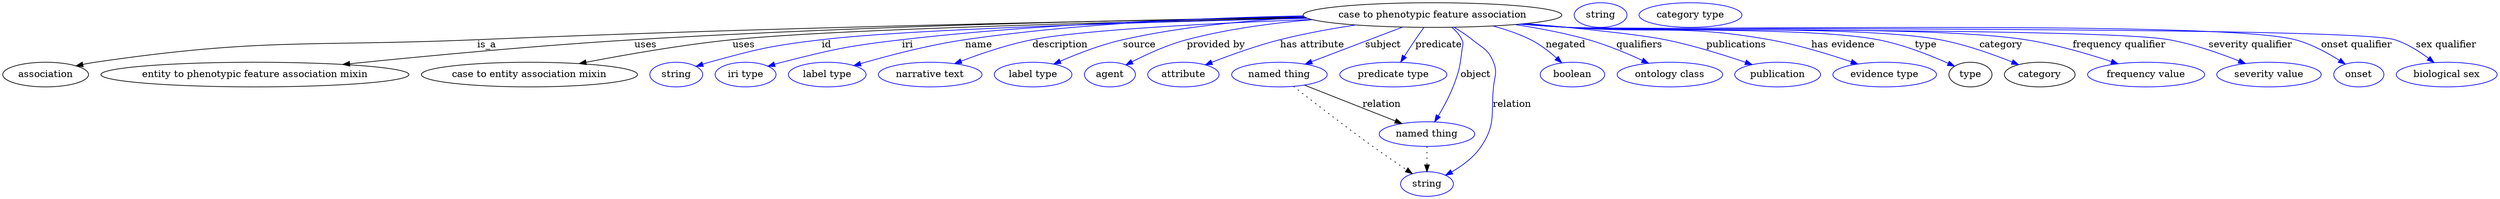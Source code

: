 digraph {
	graph [bb="0,0,3631.8,283"];
	node [label="\N"];
	"case to phenotypic feature association"	[height=0.5,
		label="case to phenotypic feature association",
		pos="2083.4,265",
		width=5.2356];
	association	[height=0.5,
		pos="62.394,178",
		width=1.7332];
	"case to phenotypic feature association" -> association	[label=is_a,
		lp="705.39,221.5",
		pos="e,106.72,190.73 1898.7,261.36 1632,257.08 1123.7,247.24 691.39,229 443.63,218.55 379.76,231.96 134.39,196 128.61,195.15 122.62,194.07 \
116.66,192.86"];
	"entity to phenotypic feature association mixin"	[height=0.5,
		pos="367.39,178",
		width=6.2286];
	"case to phenotypic feature association" -> "entity to phenotypic feature association mixin"	[label=uses,
		lp="936.89,221.5",
		pos="e,495.45,192.78 1897.7,261.85 1668,258.39 1265.1,249.75 920.39,229 778.77,220.47 617.2,205.22 505.44,193.8"];
	"case to entity association mixin"	[height=0.5,
		pos="767.39,178",
		width=4.3691];
	"case to phenotypic feature association" -> "case to entity association mixin"	[label=uses,
		lp="1079.9,221.5",
		pos="e,840.01,194.04 1900.5,260.65 1651.8,255.59 1220.2,244.87 1063.4,229 990.85,221.66 909.19,207.41 850.05,195.99"];
	id	[color=blue,
		height=0.5,
		label=string,
		pos="981.39,178",
		width=1.0652];
	"case to phenotypic feature association" -> id	[color=blue,
		label=id,
		lp="1200.4,221.5",
		pos="e,1010.4,190.01 1901.5,260.26 1681.8,255.15 1325.4,244.78 1193.4,229 1119.6,220.18 1101.1,215.79 1029.4,196 1026.3,195.14 1023.1,\
194.18 1019.9,193.17",
		style=solid];
	iri	[color=blue,
		height=0.5,
		label="iri type",
		pos="1082.4,178",
		width=1.2277];
	"case to phenotypic feature association" -> iri	[color=blue,
		label=iri,
		lp="1318.4,221.5",
		pos="e,1115,190.16 1896.1,262.9 1739.2,260.22 1509.6,252.17 1310.4,229 1231.8,219.85 1212.1,215.46 1135.4,196 1132,195.13 1128.4,194.16 \
1124.9,193.14",
		style=solid];
	name	[color=blue,
		height=0.5,
		label="label type",
		pos="1201.4,178",
		width=1.5707];
	"case to phenotypic feature association" -> name	[color=blue,
		label=name,
		lp="1422.4,221.5",
		pos="e,1240.6,191.19 1895.3,263.83 1758,261.4 1567.8,253.25 1402.4,229 1349.8,221.28 1290.8,205.78 1250.4,194.08",
		style=solid];
	description	[color=blue,
		height=0.5,
		label="narrative text",
		pos="1351.4,178",
		width=2.0943];
	"case to phenotypic feature association" -> description	[color=blue,
		label=description,
		lp="1540.9,221.5",
		pos="e,1387.1,193.96 1907.2,258.52 1764.6,253.14 1575.5,243.59 1500.4,229 1464.7,222.06 1425.7,208.77 1396.6,197.64",
		style=solid];
	source	[color=blue,
		height=0.5,
		label="label type",
		pos="1501.4,178",
		width=1.5707];
	"case to phenotypic feature association" -> source	[color=blue,
		label=source,
		lp="1656.4,221.5",
		pos="e,1531.6,193.38 1898.1,261.58 1815.9,257.45 1718.5,248.35 1632.4,229 1600.7,221.88 1566.4,208.59 1540.9,197.51",
		style=solid];
	"provided by"	[color=blue,
		height=0.5,
		label=agent,
		pos="1613.4,178",
		width=1.0291];
	"case to phenotypic feature association" -> "provided by"	[color=blue,
		label="provided by",
		lp="1767.9,221.5",
		pos="e,1636.6,192.04 1908.4,258.2 1849.5,253.27 1784,244.49 1725.4,229 1697.4,221.6 1667.6,207.97 1645.7,196.8",
		style=solid];
	"has attribute"	[color=blue,
		height=0.5,
		label=attribute,
		pos="1720.4,178",
		width=1.4443];
	"case to phenotypic feature association" -> "has attribute"	[color=blue,
		label="has attribute",
		lp="1908.4,221.5",
		pos="e,1752.4,192.24 1971.6,250.49 1936.1,245.1 1896.8,238 1861.4,229 1827.2,220.31 1789.5,206.75 1761.7,195.94",
		style=solid];
	subject	[color=blue,
		height=0.5,
		label="named thing",
		pos="1860.4,178",
		width=1.9318];
	"case to phenotypic feature association" -> subject	[color=blue,
		label=subject,
		lp="2011.4,221.5",
		pos="e,1897.9,193.29 2039.9,247.41 2001.8,232.89 1946.6,211.85 1907.5,196.94",
		style=solid];
	predicate	[color=blue,
		height=0.5,
		label="predicate type",
		pos="2026.4,178",
		width=2.1665];
	"case to phenotypic feature association" -> predicate	[color=blue,
		label=predicate,
		lp="2092.4,221.5",
		pos="e,2037.1,196.27 2071,247.03 2066.9,241.34 2062.4,234.94 2058.4,229 2053.1,221.19 2047.5,212.57 2042.5,204.72",
		style=solid];
	object	[color=blue,
		height=0.5,
		label="named thing",
		pos="2075.4,91",
		width=1.9318];
	"case to phenotypic feature association" -> object	[color=blue,
		label=object,
		lp="2146.4,178",
		pos="e,2086.6,108.97 2111.7,246.98 2117.6,241.98 2123.1,235.95 2126.4,229 2129.3,222.98 2127.2,220.62 2126.4,214 2123.5,189.49 2122.4,\
182.99 2113.4,160 2107.7,145.45 2099.4,130.18 2092,117.8",
		style=solid];
	relation	[color=blue,
		height=0.5,
		label=string,
		pos="2075.4,18",
		width=1.0652];
	"case to phenotypic feature association" -> relation	[color=blue,
		label=relation,
		lp="2199.4,134.5",
		pos="e,2102.6,30.878 2114.8,247.15 2123.8,241.82 2133.3,235.58 2141.4,229 2157,216.35 2165,214.71 2172.4,196 2178.3,181.12 2174,175.92 \
2172.4,160 2168.4,120.72 2176.3,105.86 2154.4,73 2143.8,57.165 2126.9,44.691 2111.4,35.74",
		style=solid];
	negated	[color=blue,
		height=0.5,
		label=boolean,
		pos="2287.4,178",
		width=1.2999];
	"case to phenotypic feature association" -> negated	[color=blue,
		label=negated,
		lp="2277.4,221.5",
		pos="e,2271.7,195.22 2171.4,249 2190.1,244.03 2209.4,237.51 2226.4,229 2240.1,222.17 2253.4,211.8 2264.1,202.27",
		style=solid];
	qualifiers	[color=blue,
		height=0.5,
		label="ontology class",
		pos="2428.4,178",
		width=2.1304];
	"case to phenotypic feature association" -> qualifiers	[color=blue,
		label=qualifiers,
		lp="2383.9,221.5",
		pos="e,2397.6,194.54 2203.9,251.09 2238.6,245.85 2276.4,238.67 2310.4,229 2337.2,221.39 2366,209.27 2388.4,198.88",
		style=solid];
	publications	[color=blue,
		height=0.5,
		label=publication,
		pos="2585.4,178",
		width=1.7332];
	"case to phenotypic feature association" -> publications	[color=blue,
		label=publications,
		lp="2525.4,221.5",
		pos="e,2548.1,192.61 2219.8,252.55 2296.2,245.61 2383.6,236.65 2421.4,229 2461.6,220.87 2506,207.01 2538.5,195.95",
		style=solid];
	"has evidence"	[color=blue,
		height=0.5,
		label="evidence type",
		pos="2741.4,178",
		width=2.0943];
	"case to phenotypic feature association" -> "has evidence"	[color=blue,
		label="has evidence",
		lp="2680.9,221.5",
		pos="e,2702.3,193.4 2216,252.17 2237.8,250.35 2260.2,248.56 2281.4,247 2411.1,237.44 2445.4,251.69 2573.4,229 2614.4,221.73 2659.7,207.92 \
2692.8,196.66",
		style=solid];
	type	[height=0.5,
		pos="2866.4,178",
		width=0.86659];
	"case to phenotypic feature association" -> type	[color=blue,
		label=type,
		lp="2801.4,221.5",
		pos="e,2843.2,190.31 2213.5,251.97 2236.1,250.13 2259.4,248.38 2281.4,247 2381.3,240.72 2633.1,247.78 2731.4,229 2767.7,222.06 2807.1,\
206.46 2833.9,194.52",
		style=solid];
	category	[height=0.5,
		pos="2967.4,178",
		width=1.4263];
	"case to phenotypic feature association" -> category	[color=blue,
		label=category,
		lp="2910.9,221.5",
		pos="e,2936.8,192.47 2213,251.89 2235.8,250.04 2259.3,248.32 2281.4,247 2401.2,239.86 2703.3,250.69 2821.4,229 2858.3,222.22 2898.6,207.87 \
2927.5,196.28",
		style=solid];
	"frequency qualifier"	[color=blue,
		height=0.5,
		label="frequency value",
		pos="3121.4,178",
		width=2.3651];
	"case to phenotypic feature association" -> "frequency qualifier"	[color=blue,
		label="frequency qualifier",
		lp="3083.4,221.5",
		pos="e,3080.3,193.91 2212.2,251.84 2235.2,249.98 2259,248.26 2281.4,247 2429,238.67 2800.3,251.48 2946.4,229 2989,222.44 3036,208.66 \
3070.5,197.22",
		style=solid];
	"severity qualifier"	[color=blue,
		height=0.5,
		label="severity value",
		pos="3300.4,178",
		width=2.1123];
	"case to phenotypic feature association" -> "severity qualifier"	[color=blue,
		label="severity qualifier",
		lp="3273.4,221.5",
		pos="e,3266.3,194.13 2211.4,251.78 2234.7,249.91 2258.7,248.2 2281.4,247 2378.4,241.84 3059.8,246.04 3155.4,229 3190.5,222.75 3228.5,\
209.39 3256.8,198.05",
		style=solid];
	"onset qualifier"	[color=blue,
		height=0.5,
		label=onset,
		pos="3430.4,178",
		width=1.011];
	"case to phenotypic feature association" -> "onset qualifier"	[color=blue,
		label="onset qualifier",
		lp="3427.9,221.5",
		pos="e,3410.8,193.33 2211.1,251.74 2234.5,249.86 2258.7,248.17 2281.4,247 2398.7,240.97 3224.8,258.9 3338.4,229 3361.3,222.97 3384.7,\
210.13 3402.2,198.97",
		style=solid];
	"sex qualifier"	[color=blue,
		height=0.5,
		label="biological sex",
		pos="3558.4,178",
		width=2.0401];
	"case to phenotypic feature association" -> "sex qualifier"	[color=blue,
		label="sex qualifier",
		lp="3558.4,221.5",
		pos="e,3540.2,195.49 2210.9,251.72 2234.3,249.84 2258.6,248.15 2281.4,247 2348.1,243.64 3419.6,248.83 3483.4,229 3501.2,223.46 3518.7,\
212.23 3532.3,201.82",
		style=solid];
	subject -> object	[label=relation,
		lp="2009.4,134.5",
		pos="e,2038.7,106.49 1896.9,162.58 1933.4,148.14 1989.7,125.87 2029.3,110.22"];
	subject -> relation	[pos="e,2054.1,33.137 1880.9,160.8 1907.3,140.04 1954.7,103.14 1996.4,73 2012.5,61.361 2030.8,48.817 2045.7,38.752",
		style=dotted];
	object -> relation	[pos="e,2075.4,36.029 2075.4,72.813 2075.4,64.789 2075.4,55.047 2075.4,46.069",
		style=dotted];
	association_type	[color=blue,
		height=0.5,
		label=string,
		pos="2328.4,265",
		width=1.0652];
	association_category	[color=blue,
		height=0.5,
		label="category type",
		pos="2459.4,265",
		width=2.0762];
}
